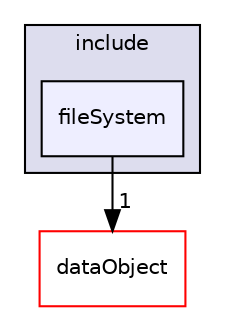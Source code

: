 digraph "/home/iijimarobot/workspace/Ubuntu/workspace/gitSpace/common_library/common_library/fileSystem/include/fileSystem" {
  compound=true
  node [ fontsize="10", fontname="Helvetica"];
  edge [ labelfontsize="10", labelfontname="Helvetica"];
  subgraph clusterdir_eaea66dfa9a9862e7a792bfcc684d2d1 {
    graph [ bgcolor="#ddddee", pencolor="black", label="include" fontname="Helvetica", fontsize="10", URL="dir_eaea66dfa9a9862e7a792bfcc684d2d1.html"]
  dir_cd1e7d013fbf32b67323ddde82710e2b [shape=box, label="fileSystem", style="filled", fillcolor="#eeeeff", pencolor="black", URL="dir_cd1e7d013fbf32b67323ddde82710e2b.html"];
  }
  dir_38f5a69fab2cf79a5e8dfd2c0018f8c2 [shape=box label="dataObject" fillcolor="white" style="filled" color="red" URL="dir_38f5a69fab2cf79a5e8dfd2c0018f8c2.html"];
  dir_cd1e7d013fbf32b67323ddde82710e2b->dir_38f5a69fab2cf79a5e8dfd2c0018f8c2 [headlabel="1", labeldistance=1.5 headhref="dir_000013_000001.html"];
}
